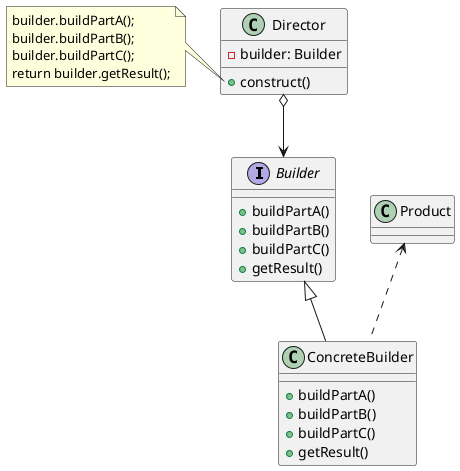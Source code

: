 @startuml
'https://plantuml.com/class-diagram

interface Builder {
    + buildPartA()
    + buildPartB()
    + buildPartC()
    + getResult()
}

class ConcreteBuilder {
    + buildPartA()
    + buildPartB()
    + buildPartC()
    + getResult()
}

class Director {
    - builder: Builder
    + construct()
}

Director o--> Builder


class Product

Builder <|-- ConcreteBuilder
Product <.. ConcreteBuilder

note left of Director::construct
    builder.buildPartA();
    builder.buildPartB();
    builder.buildPartC();
    return builder.getResult();
end note

@enduml